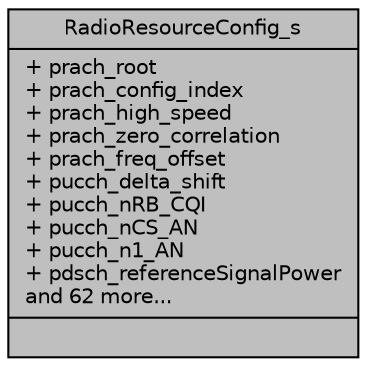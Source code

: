 digraph "RadioResourceConfig_s"
{
 // LATEX_PDF_SIZE
  edge [fontname="Helvetica",fontsize="10",labelfontname="Helvetica",labelfontsize="10"];
  node [fontname="Helvetica",fontsize="10",shape=record];
  Node1 [label="{RadioResourceConfig_s\n|+ prach_root\l+ prach_config_index\l+ prach_high_speed\l+ prach_zero_correlation\l+ prach_freq_offset\l+ pucch_delta_shift\l+ pucch_nRB_CQI\l+ pucch_nCS_AN\l+ pucch_n1_AN\l+ pdsch_referenceSignalPower\land 62 more...\l|}",height=0.2,width=0.4,color="black", fillcolor="grey75", style="filled", fontcolor="black",tooltip=" "];
}

